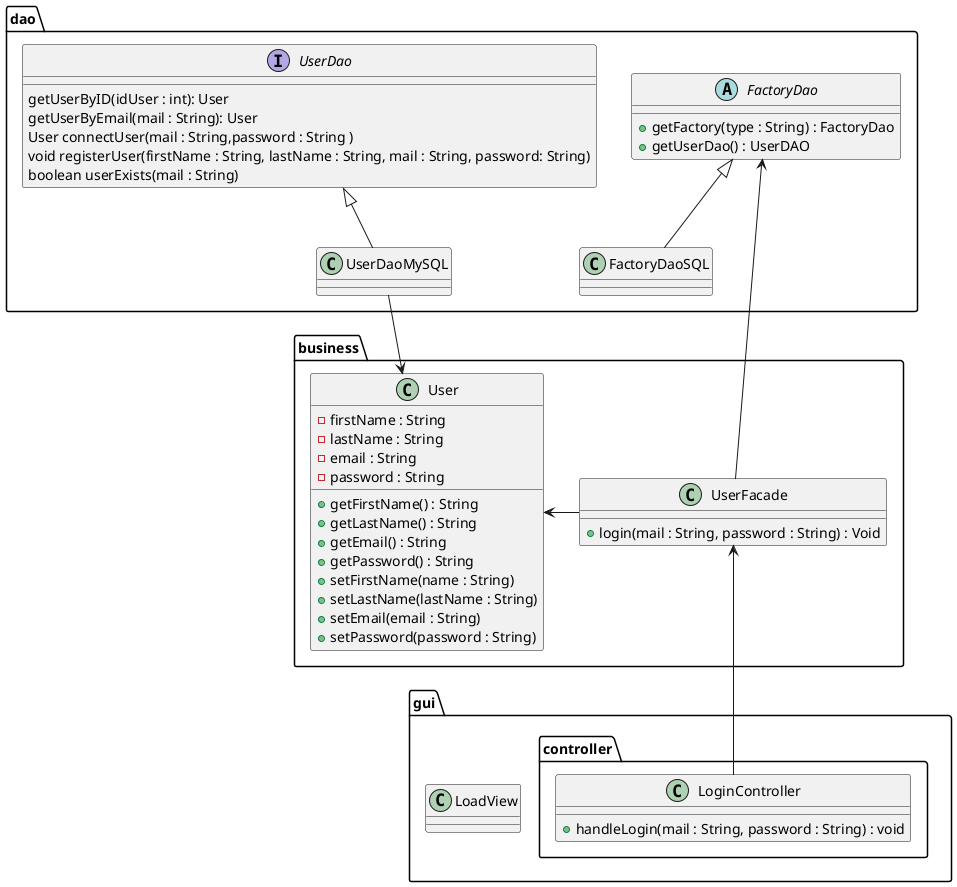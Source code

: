 @startuml

package dao {


    interface UserDao{
        getUserByID(idUser : int): User
        getUserByEmail(mail : String): User
        User connectUser(mail : String,password : String )
        void registerUser(firstName : String, lastName : String, mail : String, password: String)
        boolean userExists(mail : String)
    }
    class UserDaoMySQL
    FactoryDao <|-- FactoryDaoSQL
    UserDao <|-- UserDaoMySQL

    abstract FactoryDao{
            + getFactory(type : String) : FactoryDao
            + getUserDao() : UserDAO
    }

    class FactoryDaoSQL{
    }
}
package business{
    class UserFacade{
        +login(mail : String, password : String) : Void
    }
    class User{
        -firstName : String
        -lastName : String
        -email : String
        -password : String
        +getFirstName() : String
        +getLastName() : String
        +getEmail() : String
        +getPassword() : String
        +setFirstName(name : String)
        +setLastName(lastName : String)
        +setEmail(email : String)
        +setPassword(password : String)
    }
    FactoryDao <--- UserFacade
    User <--Right- UserFacade
    UserDaoMySQL --> User
}

package gui{
    class LoadView
    package controller{
        class LoginController{
            + handleLogin(mail : String, password : String) : void
        }

    }
}
UserFacade <-- LoginController



@enduml